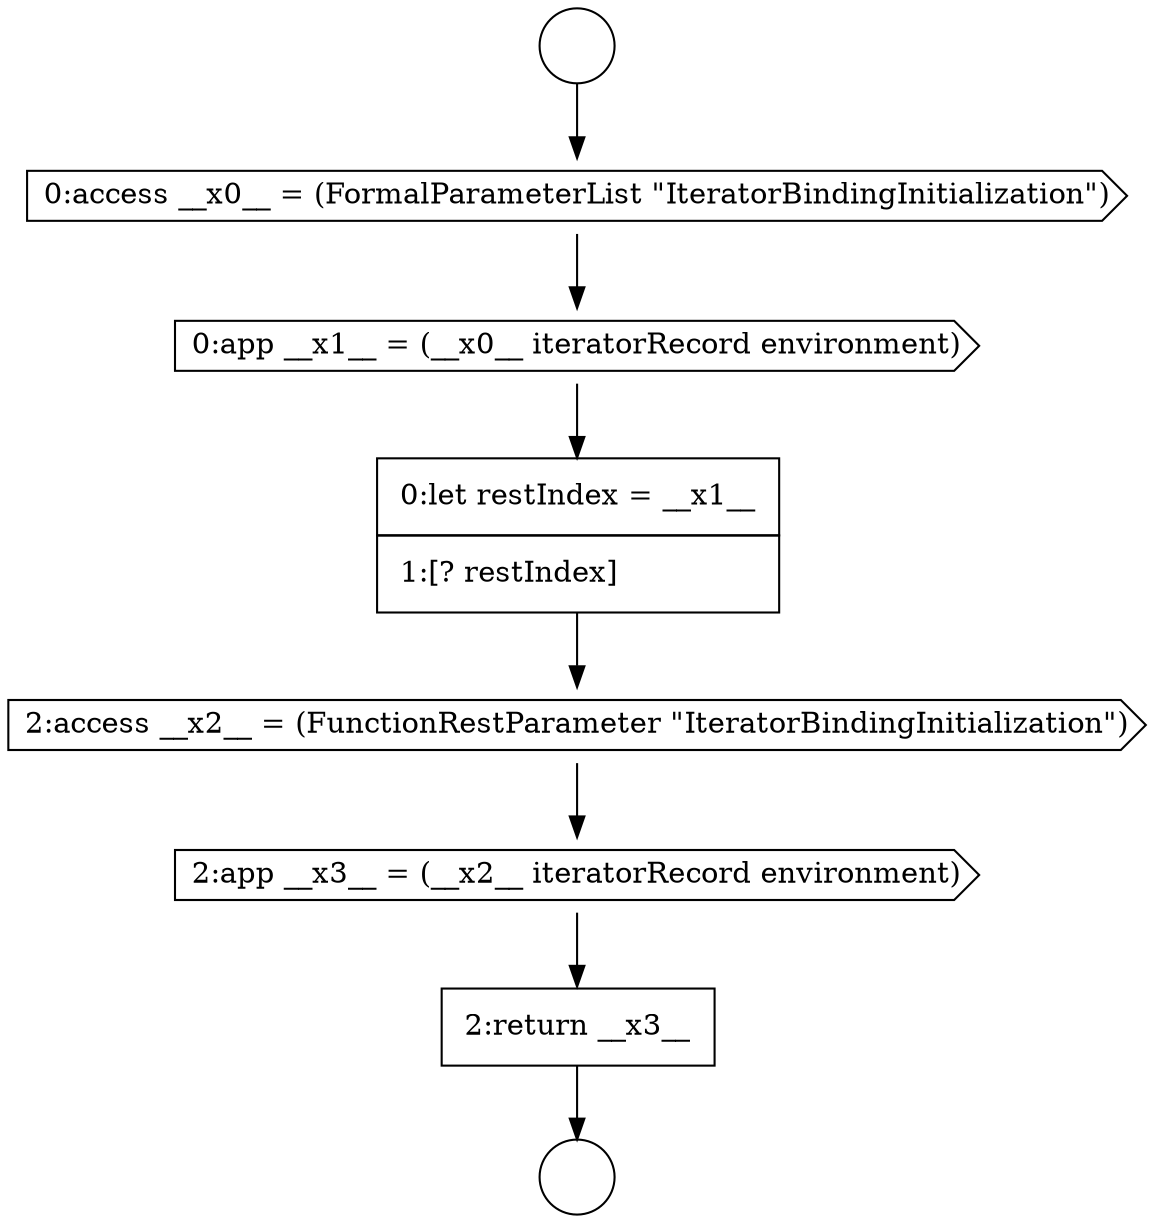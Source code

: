 digraph {
  node8030 [shape=cds, label=<<font color="black">2:app __x3__ = (__x2__ iteratorRecord environment)</font>> color="black" fillcolor="white" style=filled]
  node8025 [shape=circle label=" " color="black" fillcolor="white" style=filled]
  node8029 [shape=cds, label=<<font color="black">2:access __x2__ = (FunctionRestParameter &quot;IteratorBindingInitialization&quot;)</font>> color="black" fillcolor="white" style=filled]
  node8027 [shape=cds, label=<<font color="black">0:app __x1__ = (__x0__ iteratorRecord environment)</font>> color="black" fillcolor="white" style=filled]
  node8024 [shape=circle label=" " color="black" fillcolor="white" style=filled]
  node8028 [shape=none, margin=0, label=<<font color="black">
    <table border="0" cellborder="1" cellspacing="0" cellpadding="10">
      <tr><td align="left">0:let restIndex = __x1__</td></tr>
      <tr><td align="left">1:[? restIndex]</td></tr>
    </table>
  </font>> color="black" fillcolor="white" style=filled]
  node8026 [shape=cds, label=<<font color="black">0:access __x0__ = (FormalParameterList &quot;IteratorBindingInitialization&quot;)</font>> color="black" fillcolor="white" style=filled]
  node8031 [shape=none, margin=0, label=<<font color="black">
    <table border="0" cellborder="1" cellspacing="0" cellpadding="10">
      <tr><td align="left">2:return __x3__</td></tr>
    </table>
  </font>> color="black" fillcolor="white" style=filled]
  node8028 -> node8029 [ color="black"]
  node8031 -> node8025 [ color="black"]
  node8024 -> node8026 [ color="black"]
  node8030 -> node8031 [ color="black"]
  node8026 -> node8027 [ color="black"]
  node8029 -> node8030 [ color="black"]
  node8027 -> node8028 [ color="black"]
}
